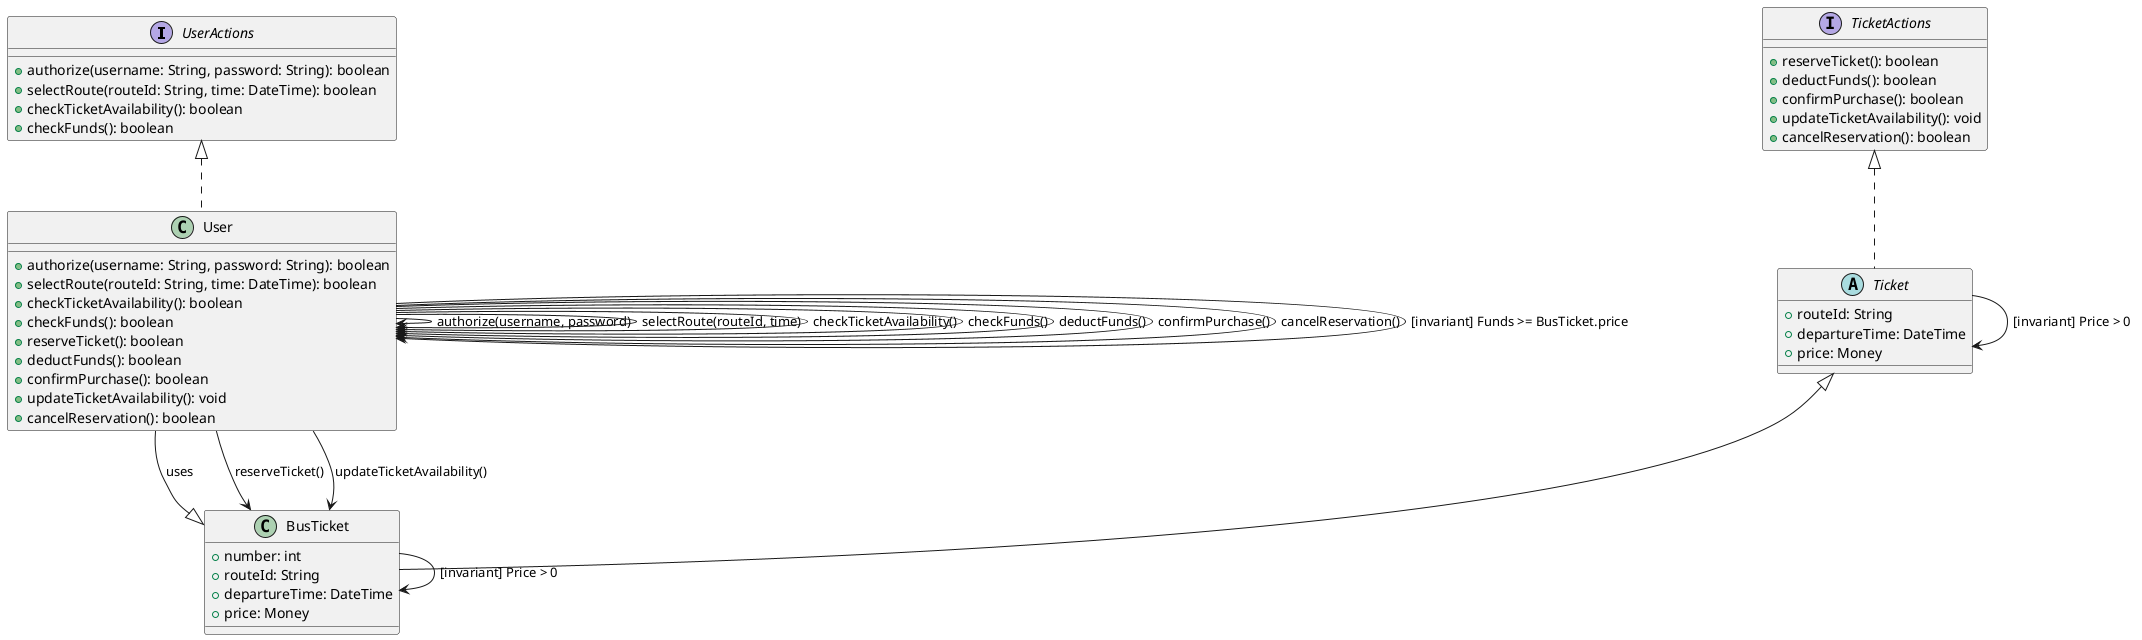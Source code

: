 @startuml
' Интерфейсы
interface UserActions {
+authorize(username: String, password: String): boolean
+selectRoute(routeId: String, time: DateTime): boolean
+checkTicketAvailability(): boolean
+checkFunds(): boolean
}

interface TicketActions {
+reserveTicket(): boolean
+deductFunds(): boolean
+confirmPurchase(): boolean
+updateTicketAvailability(): void
+cancelReservation(): boolean
}
' Классы и операции

class User implements UserActions{
' Предусловия
+authorize(username: String, password: String): boolean
+selectRoute(routeId: String, time: DateTime): boolean
+checkTicketAvailability(): boolean
+checkFunds(): boolean
' Постусловия
+reserveTicket(): boolean
+deductFunds(): boolean
+confirmPurchase(): boolean
+updateTicketAvailability(): void
+cancelReservation(): boolean
}

' Абстрактный класс и наследование

abstract class Ticket implements TicketActions{
+routeId: String
+departureTime: DateTime
+price: Money
}

User --|> BusTicket : uses

class BusTicket extends Ticket {
+number: int
+routeId: String
+departureTime: DateTime
+price: Money
}

' Предусловия

User --> User : authorize(username, password)
User --> User : selectRoute(routeId, time)
User --> User : checkTicketAvailability()
User --> User : checkFunds()

User --> BusTicket : reserveTicket()



' Постусловия

User --> User : deductFunds()
User --> User : confirmPurchase()
User --> BusTicket : updateTicketAvailability()

User --> User : cancelReservation()

' Инварианты

User ---> User : [invariant] Funds >= BusTicket.price
BusTicket ---> BusTicket : [invariant] Price > 0
Ticket ---> Ticket : [invariant] Price > 0

@enduml
